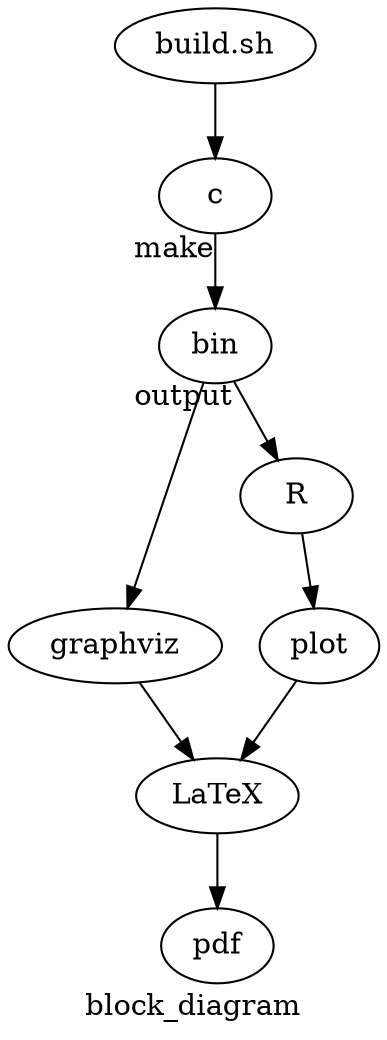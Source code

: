 digraph block_diagram
{
	label = "block_diagram";

	input[style = invis, shape = point]
	output[style = invis, shape = point]

	a[shape = ellipse, label = "build.sh"]
	b[shape = ellipse, label = "c"]
	c[shape = ellipse, label = "bin"]
	d[shape = ellipse, label = "graphviz"]
	e[shape = ellipse, label = "R"]
	f[shape = ellipse, label = "plot"]
	g[shape = ellipse, label = "LaTeX"]
	h[shape = ellipse, label = "pdf"]

	a -> b
	b -> c[taillabel = "make"]
	c -> d
	d -> g
	c -> e[taillabel = "output"]
	e -> f
	f -> g
	g -> h
}
